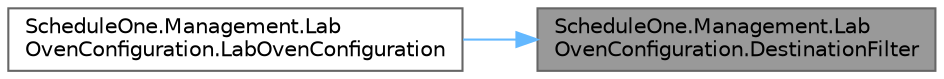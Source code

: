 digraph "ScheduleOne.Management.LabOvenConfiguration.DestinationFilter"
{
 // LATEX_PDF_SIZE
  bgcolor="transparent";
  edge [fontname=Helvetica,fontsize=10,labelfontname=Helvetica,labelfontsize=10];
  node [fontname=Helvetica,fontsize=10,shape=box,height=0.2,width=0.4];
  rankdir="RL";
  Node1 [id="Node000001",label="ScheduleOne.Management.Lab\lOvenConfiguration.DestinationFilter",height=0.2,width=0.4,color="gray40", fillcolor="grey60", style="filled", fontcolor="black",tooltip=" "];
  Node1 -> Node2 [id="edge1_Node000001_Node000002",dir="back",color="steelblue1",style="solid",tooltip=" "];
  Node2 [id="Node000002",label="ScheduleOne.Management.Lab\lOvenConfiguration.LabOvenConfiguration",height=0.2,width=0.4,color="grey40", fillcolor="white", style="filled",URL="$class_schedule_one_1_1_management_1_1_lab_oven_configuration.html#a0b1fbac5696128e49c2d3bb784f96982",tooltip=" "];
}

